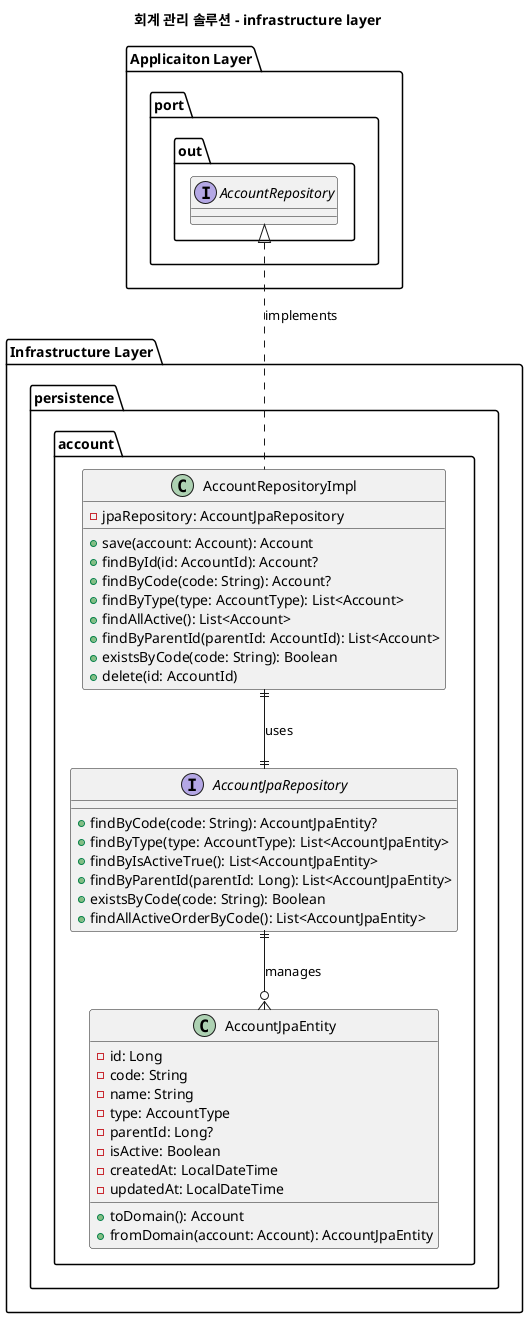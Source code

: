 @startuml
title 회계 관리 솔루션 - infrastructure layer

package "Applicaiton Layer" {
    package "port.out" {
        interface AccountRepository {
        }
    }
}

package "Infrastructure Layer" {
    package "persistence.account" {
        class AccountJpaEntity {
            -id: Long
            -code: String
            -name: String
            -type: AccountType
            -parentId: Long?
            -isActive: Boolean
            -createdAt: LocalDateTime
            -updatedAt: LocalDateTime
            +toDomain(): Account
            +fromDomain(account: Account): AccountJpaEntity
        }

        interface AccountJpaRepository {
            +findByCode(code: String): AccountJpaEntity?
            +findByType(type: AccountType): List<AccountJpaEntity>
            +findByIsActiveTrue(): List<AccountJpaEntity>
            +findByParentId(parentId: Long): List<AccountJpaEntity>
            +existsByCode(code: String): Boolean
            +findAllActiveOrderByCode(): List<AccountJpaEntity>
        }

        class AccountRepositoryImpl {
            -jpaRepository: AccountJpaRepository
            +save(account: Account): Account
            +findById(id: AccountId): Account?
            +findByCode(code: String): Account?
            +findByType(type: AccountType): List<Account>
            +findAllActive(): List<Account>
            +findByParentId(parentId: AccountId): List<Account>
            +existsByCode(code: String): Boolean
            +delete(id: AccountId)
        }
    }
}
AccountRepository <|.. AccountRepositoryImpl : implements
AccountRepositoryImpl ||--|| AccountJpaRepository : uses
AccountJpaRepository ||--o{ AccountJpaEntity : manages
@enduml